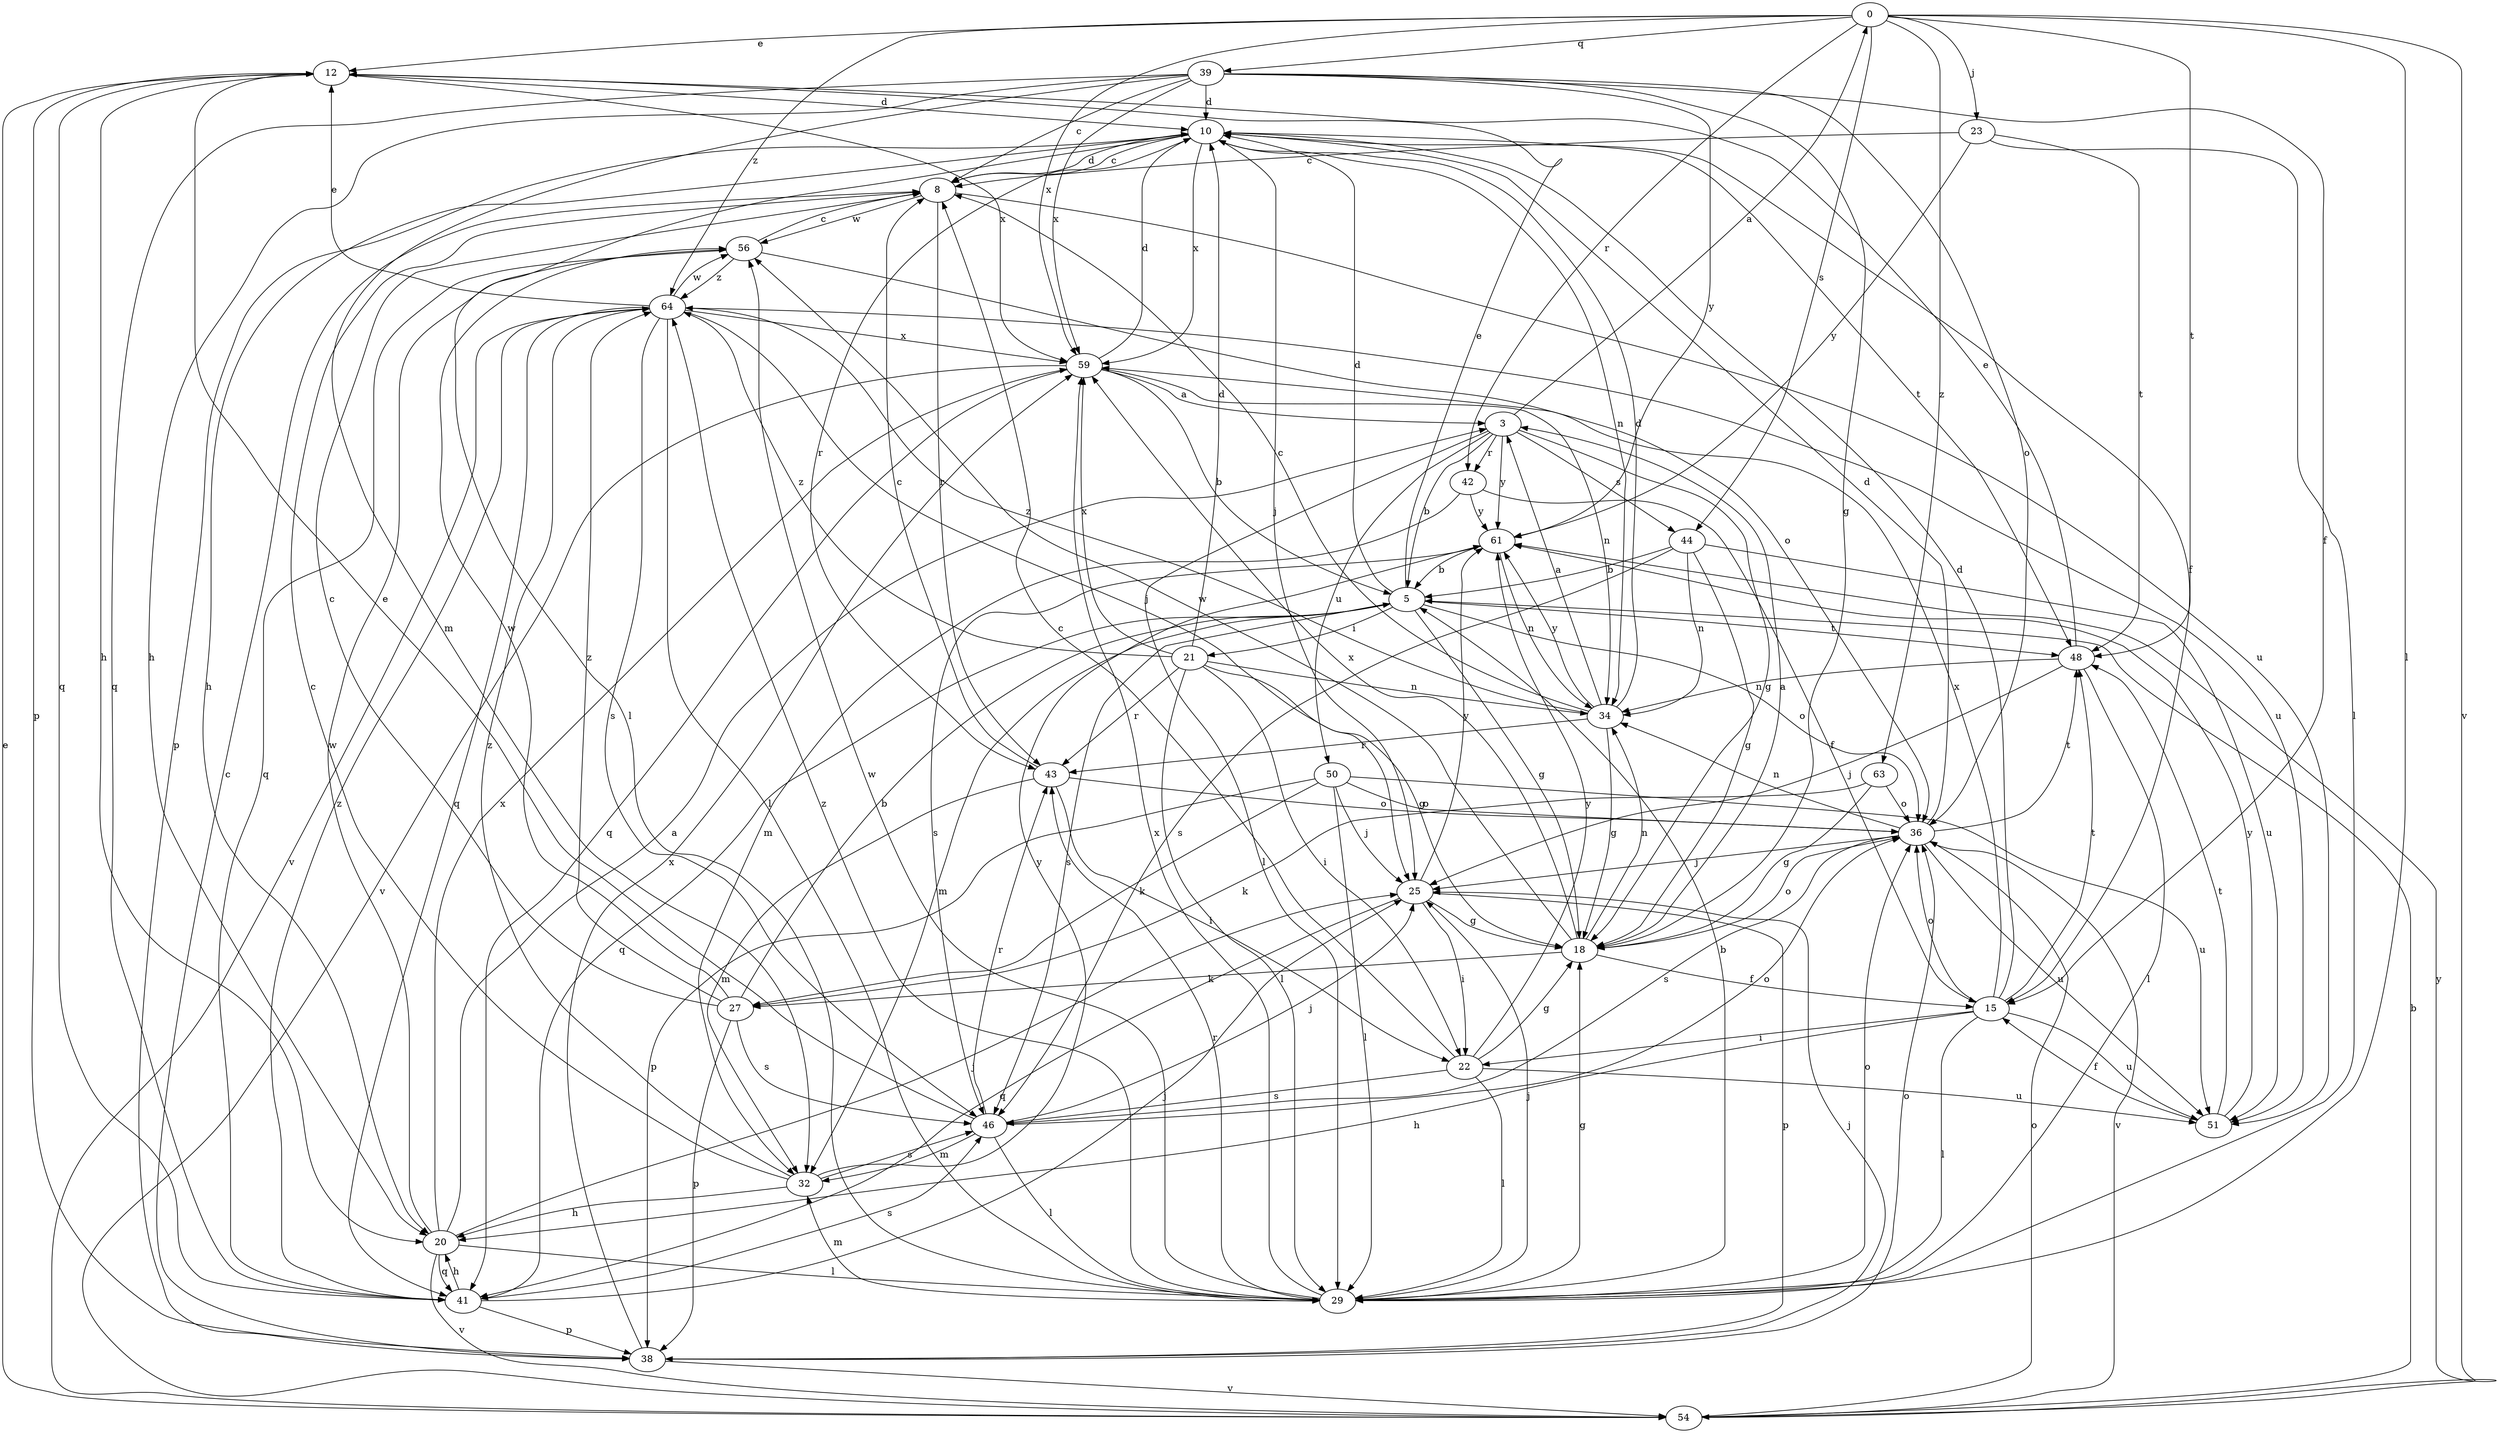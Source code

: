 strict digraph  {
0;
3;
5;
8;
10;
12;
15;
18;
20;
21;
22;
23;
25;
27;
29;
32;
34;
36;
38;
39;
41;
42;
43;
44;
46;
48;
50;
51;
54;
56;
59;
61;
63;
64;
0 -> 12  [label=e];
0 -> 23  [label=j];
0 -> 29  [label=l];
0 -> 39  [label=q];
0 -> 42  [label=r];
0 -> 44  [label=s];
0 -> 48  [label=t];
0 -> 54  [label=v];
0 -> 59  [label=x];
0 -> 63  [label=z];
0 -> 64  [label=z];
3 -> 0  [label=a];
3 -> 5  [label=b];
3 -> 18  [label=g];
3 -> 29  [label=l];
3 -> 42  [label=r];
3 -> 44  [label=s];
3 -> 50  [label=u];
3 -> 61  [label=y];
5 -> 10  [label=d];
5 -> 12  [label=e];
5 -> 18  [label=g];
5 -> 21  [label=i];
5 -> 32  [label=m];
5 -> 36  [label=o];
5 -> 41  [label=q];
5 -> 46  [label=s];
5 -> 48  [label=t];
8 -> 10  [label=d];
8 -> 43  [label=r];
8 -> 51  [label=u];
8 -> 56  [label=w];
10 -> 8  [label=c];
10 -> 15  [label=f];
10 -> 20  [label=h];
10 -> 25  [label=j];
10 -> 29  [label=l];
10 -> 34  [label=n];
10 -> 38  [label=p];
10 -> 43  [label=r];
10 -> 48  [label=t];
10 -> 59  [label=x];
12 -> 10  [label=d];
12 -> 20  [label=h];
12 -> 38  [label=p];
12 -> 41  [label=q];
12 -> 59  [label=x];
15 -> 10  [label=d];
15 -> 20  [label=h];
15 -> 22  [label=i];
15 -> 29  [label=l];
15 -> 36  [label=o];
15 -> 48  [label=t];
15 -> 51  [label=u];
15 -> 59  [label=x];
18 -> 3  [label=a];
18 -> 15  [label=f];
18 -> 27  [label=k];
18 -> 34  [label=n];
18 -> 36  [label=o];
18 -> 56  [label=w];
18 -> 59  [label=x];
20 -> 3  [label=a];
20 -> 25  [label=j];
20 -> 29  [label=l];
20 -> 41  [label=q];
20 -> 54  [label=v];
20 -> 56  [label=w];
20 -> 59  [label=x];
21 -> 10  [label=d];
21 -> 18  [label=g];
21 -> 22  [label=i];
21 -> 29  [label=l];
21 -> 34  [label=n];
21 -> 43  [label=r];
21 -> 59  [label=x];
21 -> 64  [label=z];
22 -> 8  [label=c];
22 -> 18  [label=g];
22 -> 29  [label=l];
22 -> 46  [label=s];
22 -> 51  [label=u];
22 -> 61  [label=y];
23 -> 8  [label=c];
23 -> 29  [label=l];
23 -> 48  [label=t];
23 -> 61  [label=y];
25 -> 18  [label=g];
25 -> 22  [label=i];
25 -> 38  [label=p];
25 -> 41  [label=q];
25 -> 61  [label=y];
27 -> 5  [label=b];
27 -> 8  [label=c];
27 -> 38  [label=p];
27 -> 46  [label=s];
27 -> 56  [label=w];
27 -> 64  [label=z];
29 -> 5  [label=b];
29 -> 18  [label=g];
29 -> 25  [label=j];
29 -> 32  [label=m];
29 -> 36  [label=o];
29 -> 43  [label=r];
29 -> 56  [label=w];
29 -> 59  [label=x];
29 -> 64  [label=z];
32 -> 8  [label=c];
32 -> 20  [label=h];
32 -> 46  [label=s];
32 -> 61  [label=y];
32 -> 64  [label=z];
34 -> 3  [label=a];
34 -> 8  [label=c];
34 -> 10  [label=d];
34 -> 18  [label=g];
34 -> 43  [label=r];
34 -> 61  [label=y];
34 -> 64  [label=z];
36 -> 10  [label=d];
36 -> 25  [label=j];
36 -> 34  [label=n];
36 -> 46  [label=s];
36 -> 48  [label=t];
36 -> 51  [label=u];
36 -> 54  [label=v];
38 -> 8  [label=c];
38 -> 25  [label=j];
38 -> 36  [label=o];
38 -> 54  [label=v];
38 -> 59  [label=x];
39 -> 8  [label=c];
39 -> 10  [label=d];
39 -> 15  [label=f];
39 -> 18  [label=g];
39 -> 20  [label=h];
39 -> 32  [label=m];
39 -> 36  [label=o];
39 -> 41  [label=q];
39 -> 59  [label=x];
39 -> 61  [label=y];
41 -> 20  [label=h];
41 -> 25  [label=j];
41 -> 38  [label=p];
41 -> 46  [label=s];
41 -> 64  [label=z];
42 -> 15  [label=f];
42 -> 32  [label=m];
42 -> 61  [label=y];
43 -> 8  [label=c];
43 -> 22  [label=i];
43 -> 32  [label=m];
43 -> 36  [label=o];
44 -> 5  [label=b];
44 -> 18  [label=g];
44 -> 34  [label=n];
44 -> 46  [label=s];
44 -> 51  [label=u];
46 -> 12  [label=e];
46 -> 25  [label=j];
46 -> 29  [label=l];
46 -> 32  [label=m];
46 -> 36  [label=o];
46 -> 43  [label=r];
48 -> 12  [label=e];
48 -> 25  [label=j];
48 -> 29  [label=l];
48 -> 34  [label=n];
50 -> 25  [label=j];
50 -> 27  [label=k];
50 -> 29  [label=l];
50 -> 36  [label=o];
50 -> 38  [label=p];
50 -> 51  [label=u];
51 -> 15  [label=f];
51 -> 48  [label=t];
51 -> 61  [label=y];
54 -> 5  [label=b];
54 -> 12  [label=e];
54 -> 36  [label=o];
54 -> 61  [label=y];
56 -> 8  [label=c];
56 -> 36  [label=o];
56 -> 41  [label=q];
56 -> 64  [label=z];
59 -> 3  [label=a];
59 -> 5  [label=b];
59 -> 10  [label=d];
59 -> 34  [label=n];
59 -> 41  [label=q];
59 -> 54  [label=v];
61 -> 5  [label=b];
61 -> 34  [label=n];
61 -> 46  [label=s];
63 -> 18  [label=g];
63 -> 27  [label=k];
63 -> 36  [label=o];
64 -> 12  [label=e];
64 -> 25  [label=j];
64 -> 29  [label=l];
64 -> 41  [label=q];
64 -> 46  [label=s];
64 -> 51  [label=u];
64 -> 54  [label=v];
64 -> 56  [label=w];
64 -> 59  [label=x];
}
